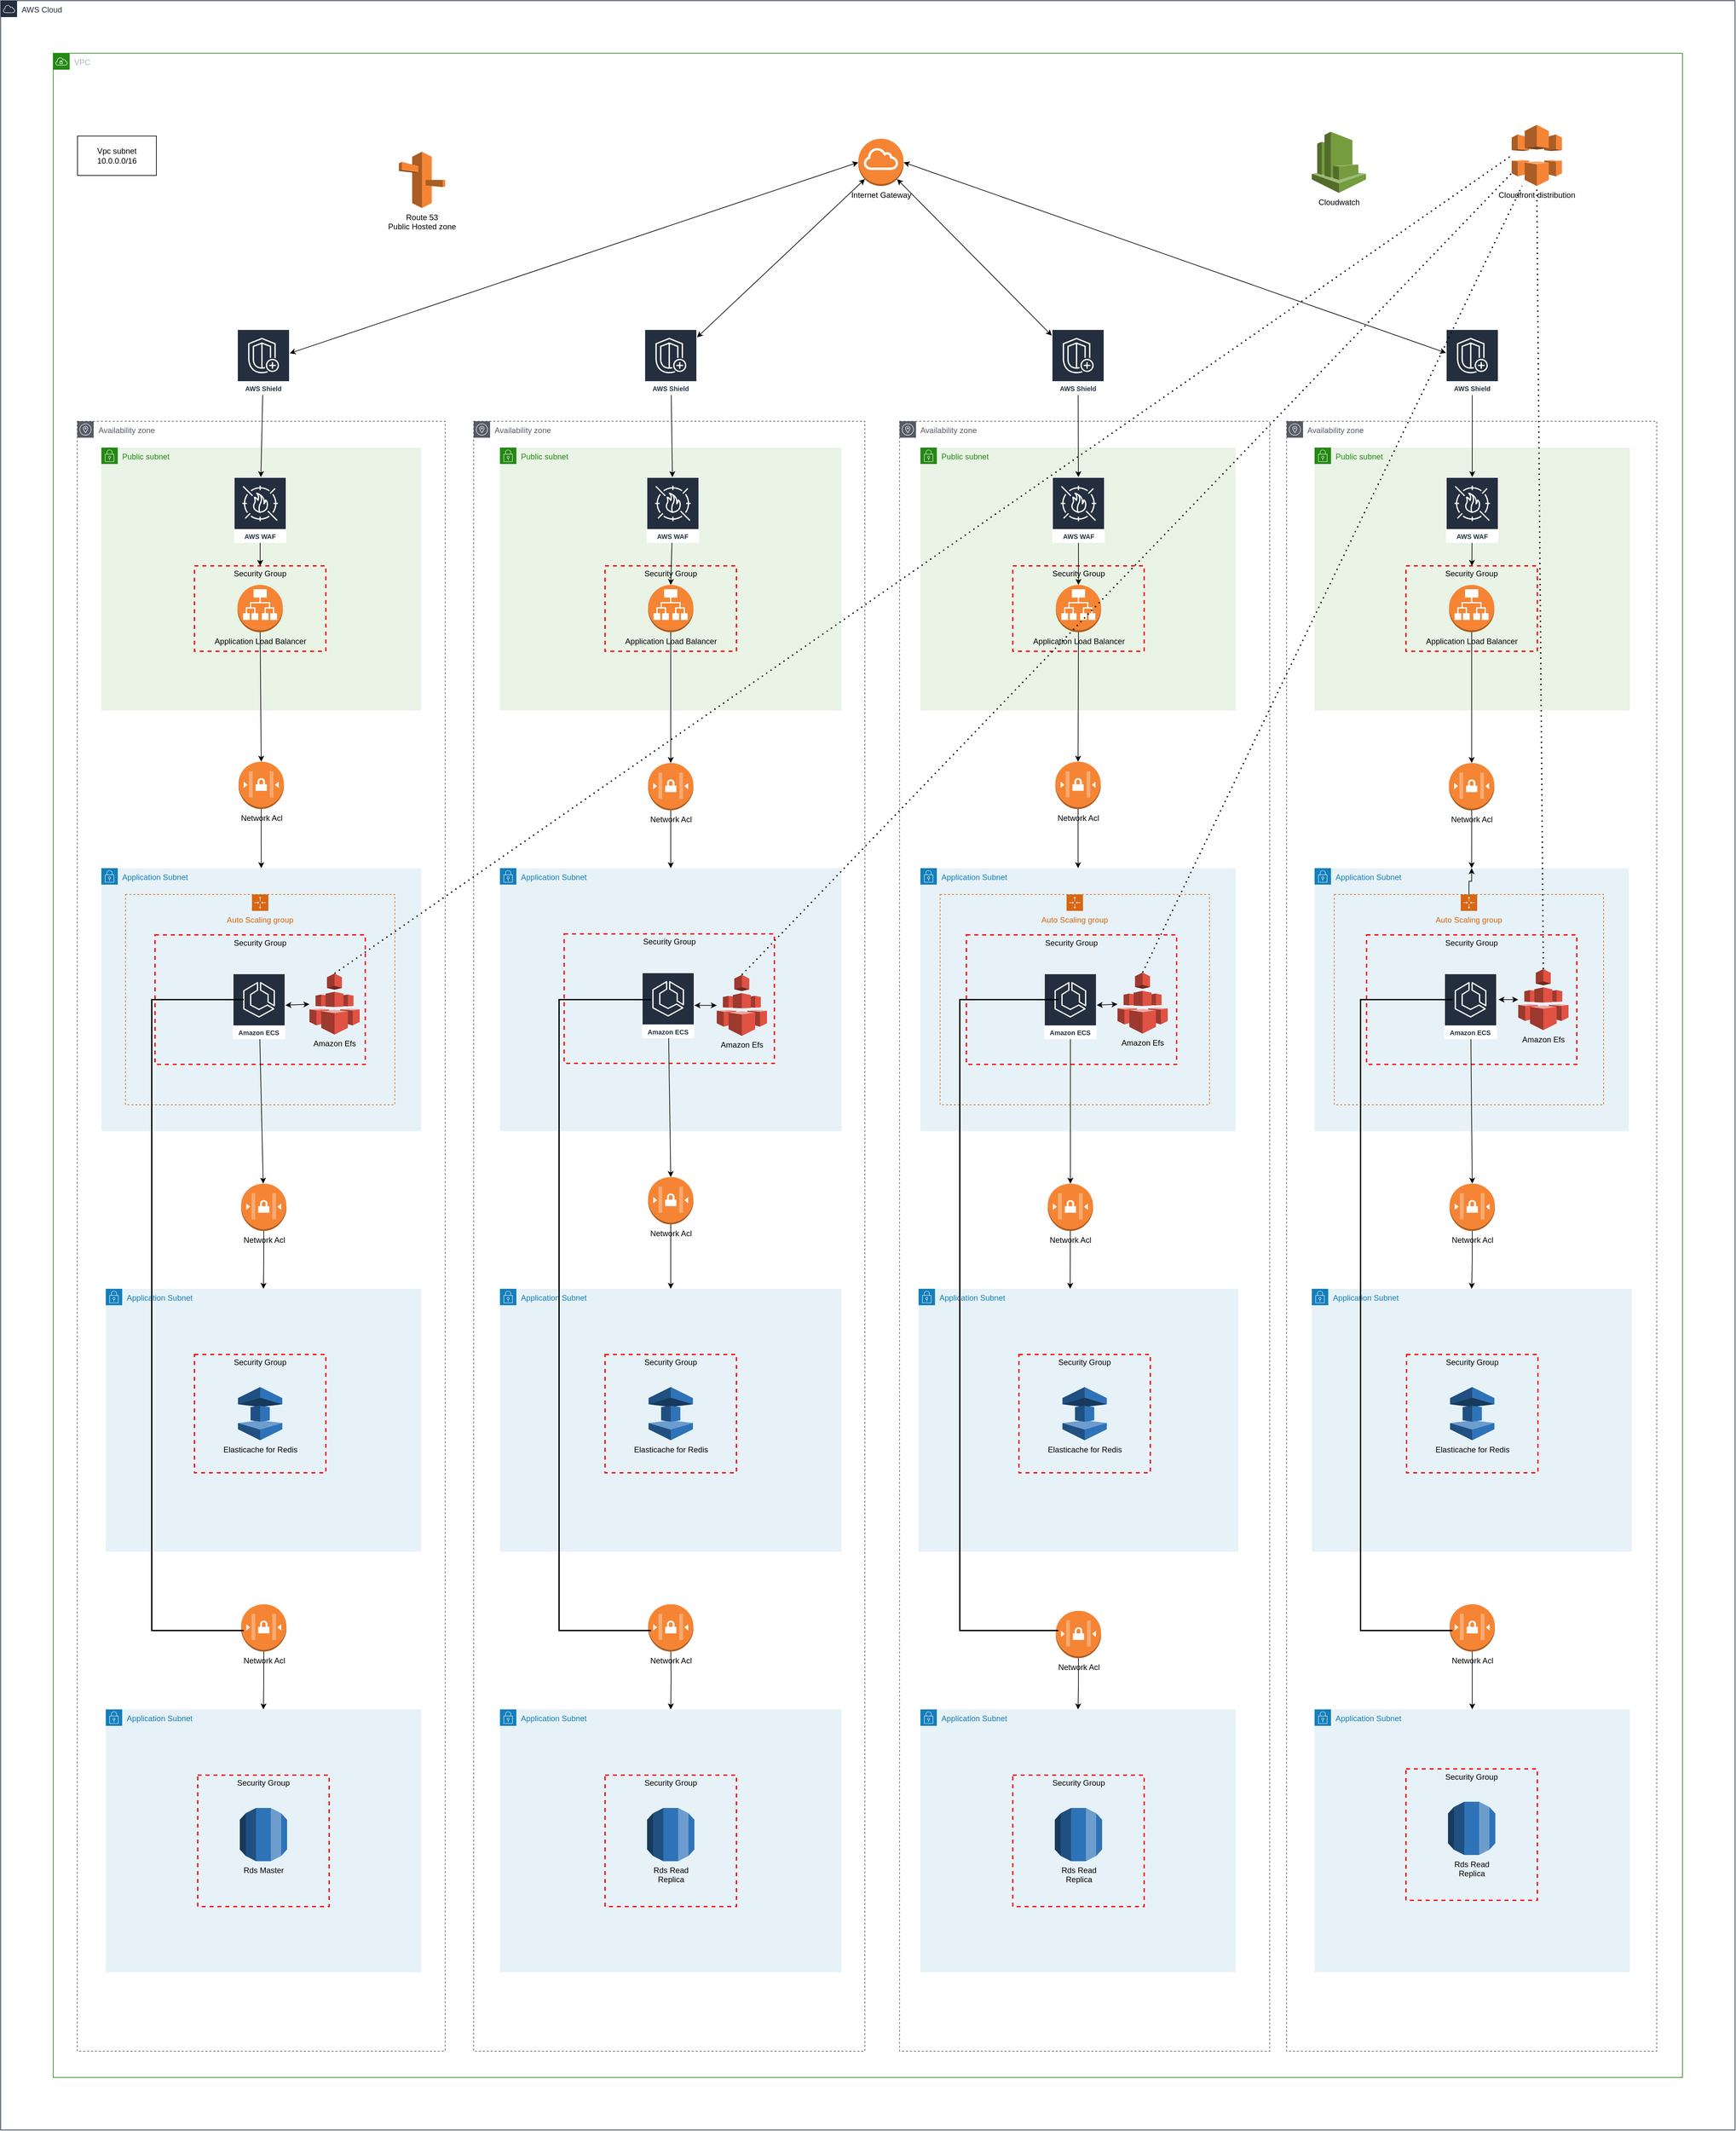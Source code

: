 <mxfile version="15.8.7" type="device"><diagram id="Xo9LN-4iOSDBVbElAzCq" name="Page-1"><mxGraphModel dx="3100" dy="1874" grid="1" gridSize="10" guides="1" tooltips="1" connect="1" arrows="1" fold="1" page="1" pageScale="1" pageWidth="850" pageHeight="1100" math="0" shadow="0"><root><mxCell id="0"/><mxCell id="1" parent="0"/><mxCell id="kpL0LpBQ19USk2UT3By7-2" value="AWS Cloud" style="points=[[0,0],[0.25,0],[0.5,0],[0.75,0],[1,0],[1,0.25],[1,0.5],[1,0.75],[1,1],[0.75,1],[0.5,1],[0.25,1],[0,1],[0,0.75],[0,0.5],[0,0.25]];outlineConnect=0;gradientColor=none;html=1;whiteSpace=wrap;fontSize=12;fontStyle=0;shape=mxgraph.aws4.group;grIcon=mxgraph.aws4.group_aws_cloud;strokeColor=#232F3E;fillColor=none;verticalAlign=top;align=left;spacingLeft=30;fontColor=#232F3E;dashed=0;" parent="1" vertex="1"><mxGeometry y="200" width="2640" height="3240" as="geometry"/></mxCell><mxCell id="kpL0LpBQ19USk2UT3By7-3" value="VPC" style="points=[[0,0],[0.25,0],[0.5,0],[0.75,0],[1,0],[1,0.25],[1,0.5],[1,0.75],[1,1],[0.75,1],[0.5,1],[0.25,1],[0,1],[0,0.75],[0,0.5],[0,0.25]];outlineConnect=0;gradientColor=none;html=1;whiteSpace=wrap;fontSize=12;fontStyle=0;shape=mxgraph.aws4.group;grIcon=mxgraph.aws4.group_vpc;strokeColor=#248814;fillColor=none;verticalAlign=top;align=left;spacingLeft=30;fontColor=#AAB7B8;dashed=0;" parent="1" vertex="1"><mxGeometry x="80" y="280" width="2480" height="3080" as="geometry"/></mxCell><mxCell id="kpL0LpBQ19USk2UT3By7-4" value="Route 53&lt;br&gt;Public Hosted zone" style="outlineConnect=0;dashed=0;verticalLabelPosition=bottom;verticalAlign=top;align=center;html=1;shape=mxgraph.aws3.route_53;fillColor=#F58536;gradientColor=none;" parent="1" vertex="1"><mxGeometry x="606.13" y="430" width="70.5" height="85.5" as="geometry"/></mxCell><mxCell id="kpL0LpBQ19USk2UT3By7-5" value="Availability zone" style="sketch=0;outlineConnect=0;gradientColor=none;html=1;whiteSpace=wrap;fontSize=12;fontStyle=0;shape=mxgraph.aws4.group;grIcon=mxgraph.aws4.group_availability_zone;strokeColor=#545B64;fillColor=none;verticalAlign=top;align=left;spacingLeft=30;fontColor=#545B64;dashed=1;" parent="1" vertex="1"><mxGeometry x="116.63" y="840" width="560" height="2480" as="geometry"/></mxCell><mxCell id="kpL0LpBQ19USk2UT3By7-10" value="AWS WAF" style="sketch=0;outlineConnect=0;fontColor=#232F3E;gradientColor=none;strokeColor=#ffffff;fillColor=#232F3E;dashed=0;verticalLabelPosition=middle;verticalAlign=bottom;align=center;html=1;whiteSpace=wrap;fontSize=10;fontStyle=1;spacing=3;shape=mxgraph.aws4.productIcon;prIcon=mxgraph.aws4.waf;" parent="1" vertex="1"><mxGeometry x="2210" y="940" width="80" height="100" as="geometry"/></mxCell><mxCell id="kpL0LpBQ19USk2UT3By7-16" value="Application Subnet" style="points=[[0,0],[0.25,0],[0.5,0],[0.75,0],[1,0],[1,0.25],[1,0.5],[1,0.75],[1,1],[0.75,1],[0.5,1],[0.25,1],[0,1],[0,0.75],[0,0.5],[0,0.25]];outlineConnect=0;gradientColor=none;html=1;whiteSpace=wrap;fontSize=12;fontStyle=0;shape=mxgraph.aws4.group;grIcon=mxgraph.aws4.group_security_group;grStroke=0;strokeColor=#147EBA;fillColor=#E6F2F8;verticalAlign=top;align=left;spacingLeft=30;fontColor=#147EBA;dashed=0;" parent="1" vertex="1"><mxGeometry x="153.26" y="1520" width="486.74" height="400" as="geometry"/></mxCell><mxCell id="kpL0LpBQ19USk2UT3By7-19" value="Internet Gateway" style="outlineConnect=0;dashed=0;verticalLabelPosition=bottom;verticalAlign=top;align=center;html=1;shape=mxgraph.aws3.internet_gateway;fillColor=#F58534;gradientColor=none;" parent="1" vertex="1"><mxGeometry x="1305.5" y="410" width="69" height="72" as="geometry"/></mxCell><mxCell id="kpL0LpBQ19USk2UT3By7-49" value="Cloudwatch" style="outlineConnect=0;dashed=0;verticalLabelPosition=bottom;verticalAlign=top;align=center;html=1;shape=mxgraph.aws3.cloudwatch;fillColor=#759C3E;gradientColor=none;" parent="1" vertex="1"><mxGeometry x="1995.79" y="399.5" width="82.5" height="93" as="geometry"/></mxCell><mxCell id="kpL0LpBQ19USk2UT3By7-104" value="Public subnet" style="points=[[0,0],[0.25,0],[0.5,0],[0.75,0],[1,0],[1,0.25],[1,0.5],[1,0.75],[1,1],[0.75,1],[0.5,1],[0.25,1],[0,1],[0,0.75],[0,0.5],[0,0.25]];outlineConnect=0;gradientColor=none;html=1;whiteSpace=wrap;fontSize=12;fontStyle=0;shape=mxgraph.aws4.group;grIcon=mxgraph.aws4.group_security_group;grStroke=0;strokeColor=#248814;fillColor=#E9F3E6;verticalAlign=top;align=left;spacingLeft=30;fontColor=#248814;dashed=0;" parent="1" vertex="1"><mxGeometry x="153.26" y="880" width="486.74" height="400" as="geometry"/></mxCell><mxCell id="kpL0LpBQ19USk2UT3By7-110" value="Security Group" style="fontStyle=0;verticalAlign=top;align=center;spacingTop=-2;fillColor=none;rounded=0;whiteSpace=wrap;html=1;strokeColor=#FF0000;strokeWidth=2;dashed=1;container=1;collapsible=0;expand=0;recursiveResize=0;" parent="1" vertex="1"><mxGeometry x="2130" y="1015" width="200" height="130" as="geometry"/></mxCell><mxCell id="kpL0LpBQ19USk2UT3By7-111" value="Application Load Balancer" style="outlineConnect=0;dashed=0;verticalLabelPosition=bottom;verticalAlign=top;align=center;html=1;shape=mxgraph.aws3.application_load_balancer;fillColor=#F58534;gradientColor=none;" parent="kpL0LpBQ19USk2UT3By7-110" vertex="1"><mxGeometry x="65.5" y="29" width="69" height="72" as="geometry"/></mxCell><mxCell id="kpL0LpBQ19USk2UT3By7-113" value="Availability zone" style="sketch=0;outlineConnect=0;gradientColor=none;html=1;whiteSpace=wrap;fontSize=12;fontStyle=0;shape=mxgraph.aws4.group;grIcon=mxgraph.aws4.group_availability_zone;strokeColor=#545B64;fillColor=none;verticalAlign=top;align=left;spacingLeft=30;fontColor=#545B64;dashed=1;" parent="1" vertex="1"><mxGeometry x="1368.32" y="840" width="563.37" height="2480" as="geometry"/></mxCell><mxCell id="kpL0LpBQ19USk2UT3By7-114" value="Public subnet" style="points=[[0,0],[0.25,0],[0.5,0],[0.75,0],[1,0],[1,0.25],[1,0.5],[1,0.75],[1,1],[0.75,1],[0.5,1],[0.25,1],[0,1],[0,0.75],[0,0.5],[0,0.25]];outlineConnect=0;gradientColor=none;html=1;whiteSpace=wrap;fontSize=12;fontStyle=0;shape=mxgraph.aws4.group;grIcon=mxgraph.aws4.group_security_group;grStroke=0;strokeColor=#248814;fillColor=#E9F3E6;verticalAlign=top;align=left;spacingLeft=30;fontColor=#248814;dashed=0;" parent="1" vertex="1"><mxGeometry x="1400" y="880" width="480" height="400" as="geometry"/></mxCell><mxCell id="kpL0LpBQ19USk2UT3By7-189" value="" style="edgeStyle=orthogonalEdgeStyle;rounded=0;orthogonalLoop=1;jettySize=auto;html=1;" parent="1" source="kpL0LpBQ19USk2UT3By7-146" target="kpL0LpBQ19USk2UT3By7-187" edge="1"><mxGeometry relative="1" as="geometry"/></mxCell><mxCell id="kpL0LpBQ19USk2UT3By7-146" value="Network Acl" style="outlineConnect=0;dashed=0;verticalLabelPosition=bottom;verticalAlign=top;align=center;html=1;shape=mxgraph.aws3.network_access_controllist;fillColor=#F58534;gradientColor=none;" parent="1" vertex="1"><mxGeometry x="1605.5" y="1358" width="69" height="72" as="geometry"/></mxCell><mxCell id="kpL0LpBQ19USk2UT3By7-181" value="Public subnet" style="points=[[0,0],[0.25,0],[0.5,0],[0.75,0],[1,0],[1,0.25],[1,0.5],[1,0.75],[1,1],[0.75,1],[0.5,1],[0.25,1],[0,1],[0,0.75],[0,0.5],[0,0.25]];outlineConnect=0;gradientColor=none;html=1;whiteSpace=wrap;fontSize=12;fontStyle=0;shape=mxgraph.aws4.group;grIcon=mxgraph.aws4.group_security_group;grStroke=0;strokeColor=#248814;fillColor=#E9F3E6;verticalAlign=top;align=left;spacingLeft=30;fontColor=#248814;dashed=0;" parent="1" vertex="1"><mxGeometry x="2000" y="880" width="480" height="400" as="geometry"/></mxCell><mxCell id="kpL0LpBQ19USk2UT3By7-185" value="" style="edgeStyle=orthogonalEdgeStyle;rounded=0;orthogonalLoop=1;jettySize=auto;html=1;" parent="1" source="kpL0LpBQ19USk2UT3By7-182" target="kpL0LpBQ19USk2UT3By7-16" edge="1"><mxGeometry relative="1" as="geometry"/></mxCell><mxCell id="kpL0LpBQ19USk2UT3By7-182" value="Network Acl" style="outlineConnect=0;dashed=0;verticalLabelPosition=bottom;verticalAlign=top;align=center;html=1;shape=mxgraph.aws3.network_access_controllist;fillColor=#F58534;gradientColor=none;" parent="1" vertex="1"><mxGeometry x="362.13" y="1358" width="69" height="72" as="geometry"/></mxCell><mxCell id="kpL0LpBQ19USk2UT3By7-186" value="" style="edgeStyle=orthogonalEdgeStyle;rounded=0;orthogonalLoop=1;jettySize=auto;html=1;entryX=0.5;entryY=0;entryDx=0;entryDy=0;" parent="1" source="kpL0LpBQ19USk2UT3By7-175" edge="1" target="kpL0LpBQ19USk2UT3By7-271"><mxGeometry relative="1" as="geometry"><mxPoint x="1020" y="1510" as="targetPoint"/></mxGeometry></mxCell><mxCell id="kpL0LpBQ19USk2UT3By7-187" value="Application Subnet" style="points=[[0,0],[0.25,0],[0.5,0],[0.75,0],[1,0],[1,0.25],[1,0.5],[1,0.75],[1,1],[0.75,1],[0.5,1],[0.25,1],[0,1],[0,0.75],[0,0.5],[0,0.25]];outlineConnect=0;gradientColor=none;html=1;whiteSpace=wrap;fontSize=12;fontStyle=0;shape=mxgraph.aws4.group;grIcon=mxgraph.aws4.group_security_group;grStroke=0;strokeColor=#147EBA;fillColor=#E6F2F8;verticalAlign=top;align=left;spacingLeft=30;fontColor=#147EBA;dashed=0;" parent="1" vertex="1"><mxGeometry x="1400" y="1520" width="480" height="400" as="geometry"/></mxCell><mxCell id="kpL0LpBQ19USk2UT3By7-180" value="Availability zone" style="sketch=0;outlineConnect=0;gradientColor=none;html=1;whiteSpace=wrap;fontSize=12;fontStyle=0;shape=mxgraph.aws4.group;grIcon=mxgraph.aws4.group_availability_zone;strokeColor=#545B64;fillColor=none;verticalAlign=top;align=left;spacingLeft=30;fontColor=#545B64;dashed=1;" parent="1" vertex="1"><mxGeometry x="1957.48" y="840" width="563.37" height="2480" as="geometry"/></mxCell><mxCell id="kpL0LpBQ19USk2UT3By7-175" value="Network Acl" style="outlineConnect=0;dashed=0;verticalLabelPosition=bottom;verticalAlign=top;align=center;html=1;shape=mxgraph.aws3.network_access_controllist;fillColor=#F58534;gradientColor=none;" parent="1" vertex="1"><mxGeometry x="985.5" y="1360" width="69" height="72" as="geometry"/></mxCell><mxCell id="kpL0LpBQ19USk2UT3By7-190" value="Application Subnet" style="points=[[0,0],[0.25,0],[0.5,0],[0.75,0],[1,0],[1,0.25],[1,0.5],[1,0.75],[1,1],[0.75,1],[0.5,1],[0.25,1],[0,1],[0,0.75],[0,0.5],[0,0.25]];outlineConnect=0;gradientColor=none;html=1;whiteSpace=wrap;fontSize=12;fontStyle=0;shape=mxgraph.aws4.group;grIcon=mxgraph.aws4.group_security_group;grStroke=0;strokeColor=#147EBA;fillColor=#E6F2F8;verticalAlign=top;align=left;spacingLeft=30;fontColor=#147EBA;dashed=0;" parent="1" vertex="1"><mxGeometry x="2000" y="1520" width="478.32" height="400" as="geometry"/></mxCell><mxCell id="kpL0LpBQ19USk2UT3By7-193" value="" style="edgeStyle=orthogonalEdgeStyle;rounded=0;orthogonalLoop=1;jettySize=auto;html=1;" parent="1" source="kpL0LpBQ19USk2UT3By7-191" target="kpL0LpBQ19USk2UT3By7-190" edge="1"><mxGeometry relative="1" as="geometry"/></mxCell><mxCell id="kpL0LpBQ19USk2UT3By7-191" value="Network Acl" style="outlineConnect=0;dashed=0;verticalLabelPosition=bottom;verticalAlign=top;align=center;html=1;shape=mxgraph.aws3.network_access_controllist;fillColor=#F58534;gradientColor=none;" parent="1" vertex="1"><mxGeometry x="2204.66" y="1360" width="69" height="72" as="geometry"/></mxCell><mxCell id="kpL0LpBQ19USk2UT3By7-195" value="Application Subnet" style="points=[[0,0],[0.25,0],[0.5,0],[0.75,0],[1,0],[1,0.25],[1,0.5],[1,0.75],[1,1],[0.75,1],[0.5,1],[0.25,1],[0,1],[0,0.75],[0,0.5],[0,0.25]];outlineConnect=0;gradientColor=none;html=1;whiteSpace=wrap;fontSize=12;fontStyle=0;shape=mxgraph.aws4.group;grIcon=mxgraph.aws4.group_security_group;grStroke=0;strokeColor=#147EBA;fillColor=#E6F2F8;verticalAlign=top;align=left;spacingLeft=30;fontColor=#147EBA;dashed=0;" parent="1" vertex="1"><mxGeometry x="160" y="2160" width="480" height="400" as="geometry"/></mxCell><mxCell id="kpL0LpBQ19USk2UT3By7-196" value="Application Subnet" style="points=[[0,0],[0.25,0],[0.5,0],[0.75,0],[1,0],[1,0.25],[1,0.5],[1,0.75],[1,1],[0.75,1],[0.5,1],[0.25,1],[0,1],[0,0.75],[0,0.5],[0,0.25]];outlineConnect=0;gradientColor=none;html=1;whiteSpace=wrap;fontSize=12;fontStyle=0;shape=mxgraph.aws4.group;grIcon=mxgraph.aws4.group_security_group;grStroke=0;strokeColor=#147EBA;fillColor=#E6F2F8;verticalAlign=top;align=left;spacingLeft=30;fontColor=#147EBA;dashed=0;" parent="1" vertex="1"><mxGeometry x="160" y="2800" width="480" height="400" as="geometry"/></mxCell><mxCell id="kpL0LpBQ19USk2UT3By7-197" value="Application Subnet" style="points=[[0,0],[0.25,0],[0.5,0],[0.75,0],[1,0],[1,0.25],[1,0.5],[1,0.75],[1,1],[0.75,1],[0.5,1],[0.25,1],[0,1],[0,0.75],[0,0.5],[0,0.25]];outlineConnect=0;gradientColor=none;html=1;whiteSpace=wrap;fontSize=12;fontStyle=0;shape=mxgraph.aws4.group;grIcon=mxgraph.aws4.group_security_group;grStroke=0;strokeColor=#147EBA;fillColor=#E6F2F8;verticalAlign=top;align=left;spacingLeft=30;fontColor=#147EBA;dashed=0;" parent="1" vertex="1"><mxGeometry x="760" y="2160" width="520" height="400" as="geometry"/></mxCell><mxCell id="kpL0LpBQ19USk2UT3By7-202" value="" style="edgeStyle=orthogonalEdgeStyle;rounded=0;orthogonalLoop=1;jettySize=auto;html=1;" parent="1" source="kpL0LpBQ19USk2UT3By7-199" target="kpL0LpBQ19USk2UT3By7-195" edge="1"><mxGeometry relative="1" as="geometry"/></mxCell><mxCell id="kpL0LpBQ19USk2UT3By7-199" value="Network Acl" style="outlineConnect=0;dashed=0;verticalLabelPosition=bottom;verticalAlign=top;align=center;html=1;shape=mxgraph.aws3.network_access_controllist;fillColor=#F58534;gradientColor=none;" parent="1" vertex="1"><mxGeometry x="366" y="2000" width="69" height="72" as="geometry"/></mxCell><mxCell id="kpL0LpBQ19USk2UT3By7-206" value="" style="edgeStyle=orthogonalEdgeStyle;rounded=0;orthogonalLoop=1;jettySize=auto;html=1;" parent="1" source="kpL0LpBQ19USk2UT3By7-200" target="kpL0LpBQ19USk2UT3By7-196" edge="1"><mxGeometry relative="1" as="geometry"/></mxCell><mxCell id="kpL0LpBQ19USk2UT3By7-200" value="Network Acl" style="outlineConnect=0;dashed=0;verticalLabelPosition=bottom;verticalAlign=top;align=center;html=1;shape=mxgraph.aws3.network_access_controllist;fillColor=#F58534;gradientColor=none;" parent="1" vertex="1"><mxGeometry x="366" y="2640" width="69" height="72" as="geometry"/></mxCell><mxCell id="kpL0LpBQ19USk2UT3By7-207" value="Application Subnet" style="points=[[0,0],[0.25,0],[0.5,0],[0.75,0],[1,0],[1,0.25],[1,0.5],[1,0.75],[1,1],[0.75,1],[0.5,1],[0.25,1],[0,1],[0,0.75],[0,0.5],[0,0.25]];outlineConnect=0;gradientColor=none;html=1;whiteSpace=wrap;fontSize=12;fontStyle=0;shape=mxgraph.aws4.group;grIcon=mxgraph.aws4.group_security_group;grStroke=0;strokeColor=#147EBA;fillColor=#E6F2F8;verticalAlign=top;align=left;spacingLeft=30;fontColor=#147EBA;dashed=0;" parent="1" vertex="1"><mxGeometry x="1397.25" y="2160" width="486.74" height="400" as="geometry"/></mxCell><mxCell id="kpL0LpBQ19USk2UT3By7-208" value="Application Subnet" style="points=[[0,0],[0.25,0],[0.5,0],[0.75,0],[1,0],[1,0.25],[1,0.5],[1,0.75],[1,1],[0.75,1],[0.5,1],[0.25,1],[0,1],[0,0.75],[0,0.5],[0,0.25]];outlineConnect=0;gradientColor=none;html=1;whiteSpace=wrap;fontSize=12;fontStyle=0;shape=mxgraph.aws4.group;grIcon=mxgraph.aws4.group_security_group;grStroke=0;strokeColor=#147EBA;fillColor=#E6F2F8;verticalAlign=top;align=left;spacingLeft=30;fontColor=#147EBA;dashed=0;" parent="1" vertex="1"><mxGeometry x="1995.79" y="2160" width="486.74" height="400" as="geometry"/></mxCell><mxCell id="kpL0LpBQ19USk2UT3By7-209" value="Network Acl" style="outlineConnect=0;dashed=0;verticalLabelPosition=bottom;verticalAlign=top;align=center;html=1;shape=mxgraph.aws3.network_access_controllist;fillColor=#F58534;gradientColor=none;" parent="1" vertex="1"><mxGeometry x="1593.82" y="2000" width="69" height="72" as="geometry"/></mxCell><mxCell id="kpL0LpBQ19USk2UT3By7-225" value="" style="edgeStyle=orthogonalEdgeStyle;rounded=0;orthogonalLoop=1;jettySize=auto;html=1;" parent="1" source="kpL0LpBQ19USk2UT3By7-210" target="kpL0LpBQ19USk2UT3By7-208" edge="1"><mxGeometry relative="1" as="geometry"/></mxCell><mxCell id="kpL0LpBQ19USk2UT3By7-210" value="Network Acl" style="outlineConnect=0;dashed=0;verticalLabelPosition=bottom;verticalAlign=top;align=center;html=1;shape=mxgraph.aws3.network_access_controllist;fillColor=#F58534;gradientColor=none;" parent="1" vertex="1"><mxGeometry x="2205.51" y="2000" width="69" height="72" as="geometry"/></mxCell><mxCell id="kpL0LpBQ19USk2UT3By7-211" value="Application Subnet" style="points=[[0,0],[0.25,0],[0.5,0],[0.75,0],[1,0],[1,0.25],[1,0.5],[1,0.75],[1,1],[0.75,1],[0.5,1],[0.25,1],[0,1],[0,0.75],[0,0.5],[0,0.25]];outlineConnect=0;gradientColor=none;html=1;whiteSpace=wrap;fontSize=12;fontStyle=0;shape=mxgraph.aws4.group;grIcon=mxgraph.aws4.group_security_group;grStroke=0;strokeColor=#147EBA;fillColor=#E6F2F8;verticalAlign=top;align=left;spacingLeft=30;fontColor=#147EBA;dashed=0;" parent="1" vertex="1"><mxGeometry x="760" y="2800" width="520" height="400" as="geometry"/></mxCell><mxCell id="kpL0LpBQ19USk2UT3By7-212" value="Application Subnet" style="points=[[0,0],[0.25,0],[0.5,0],[0.75,0],[1,0],[1,0.25],[1,0.5],[1,0.75],[1,1],[0.75,1],[0.5,1],[0.25,1],[0,1],[0,0.75],[0,0.5],[0,0.25]];outlineConnect=0;gradientColor=none;html=1;whiteSpace=wrap;fontSize=12;fontStyle=0;shape=mxgraph.aws4.group;grIcon=mxgraph.aws4.group_security_group;grStroke=0;strokeColor=#147EBA;fillColor=#E6F2F8;verticalAlign=top;align=left;spacingLeft=30;fontColor=#147EBA;dashed=0;" parent="1" vertex="1"><mxGeometry x="1400" y="2800" width="480" height="400" as="geometry"/></mxCell><mxCell id="kpL0LpBQ19USk2UT3By7-213" value="Application Subnet" style="points=[[0,0],[0.25,0],[0.5,0],[0.75,0],[1,0],[1,0.25],[1,0.5],[1,0.75],[1,1],[0.75,1],[0.5,1],[0.25,1],[0,1],[0,0.75],[0,0.5],[0,0.25]];outlineConnect=0;gradientColor=none;html=1;whiteSpace=wrap;fontSize=12;fontStyle=0;shape=mxgraph.aws4.group;grIcon=mxgraph.aws4.group_security_group;grStroke=0;strokeColor=#147EBA;fillColor=#E6F2F8;verticalAlign=top;align=left;spacingLeft=30;fontColor=#147EBA;dashed=0;" parent="1" vertex="1"><mxGeometry x="2000" y="2800" width="480" height="400" as="geometry"/></mxCell><mxCell id="kpL0LpBQ19USk2UT3By7-218" value="" style="edgeStyle=orthogonalEdgeStyle;rounded=0;orthogonalLoop=1;jettySize=auto;html=1;" parent="1" target="kpL0LpBQ19USk2UT3By7-211" edge="1"><mxGeometry relative="1" as="geometry"><mxPoint x="1020" y="2702" as="sourcePoint"/></mxGeometry></mxCell><mxCell id="kpL0LpBQ19USk2UT3By7-221" value="" style="edgeStyle=orthogonalEdgeStyle;rounded=0;orthogonalLoop=1;jettySize=auto;html=1;" parent="1" source="kpL0LpBQ19USk2UT3By7-215" target="kpL0LpBQ19USk2UT3By7-212" edge="1"><mxGeometry relative="1" as="geometry"/></mxCell><mxCell id="kpL0LpBQ19USk2UT3By7-215" value="Network Acl" style="outlineConnect=0;dashed=0;verticalLabelPosition=bottom;verticalAlign=top;align=center;html=1;shape=mxgraph.aws3.network_access_controllist;fillColor=#F58534;gradientColor=none;" parent="1" vertex="1"><mxGeometry x="1606.12" y="2650" width="69" height="72" as="geometry"/></mxCell><mxCell id="kpL0LpBQ19USk2UT3By7-227" value="" style="edgeStyle=orthogonalEdgeStyle;rounded=0;orthogonalLoop=1;jettySize=auto;html=1;" parent="1" source="kpL0LpBQ19USk2UT3By7-216" target="kpL0LpBQ19USk2UT3By7-213" edge="1"><mxGeometry relative="1" as="geometry"/></mxCell><mxCell id="kpL0LpBQ19USk2UT3By7-216" value="Network Acl" style="outlineConnect=0;dashed=0;verticalLabelPosition=bottom;verticalAlign=top;align=center;html=1;shape=mxgraph.aws3.network_access_controllist;fillColor=#F58534;gradientColor=none;" parent="1" vertex="1"><mxGeometry x="2205.51" y="2640" width="69" height="72" as="geometry"/></mxCell><mxCell id="kpL0LpBQ19USk2UT3By7-231" value="Security Group" style="fontStyle=0;verticalAlign=top;align=center;spacingTop=-2;fillColor=none;rounded=0;whiteSpace=wrap;html=1;strokeColor=#FF0000;strokeWidth=2;dashed=1;container=1;collapsible=0;expand=0;recursiveResize=0;" parent="1" vertex="1"><mxGeometry x="1540.62" y="1060" width="200" height="130" as="geometry"/></mxCell><mxCell id="kpL0LpBQ19USk2UT3By7-232" value="Application Load Balancer" style="outlineConnect=0;dashed=0;verticalLabelPosition=bottom;verticalAlign=top;align=center;html=1;shape=mxgraph.aws3.application_load_balancer;fillColor=#F58534;gradientColor=none;" parent="kpL0LpBQ19USk2UT3By7-231" vertex="1"><mxGeometry x="65.5" y="29" width="69" height="72" as="geometry"/></mxCell><mxCell id="kpL0LpBQ19USk2UT3By7-236" value="Security Group" style="fontStyle=0;verticalAlign=top;align=center;spacingTop=-2;fillColor=none;rounded=0;whiteSpace=wrap;html=1;strokeColor=#FF0000;strokeWidth=2;dashed=1;container=1;collapsible=0;expand=0;recursiveResize=0;" parent="1" vertex="1"><mxGeometry x="295" y="1060" width="200" height="130" as="geometry"/></mxCell><mxCell id="kpL0LpBQ19USk2UT3By7-237" value="Application Load Balancer" style="outlineConnect=0;dashed=0;verticalLabelPosition=bottom;verticalAlign=top;align=center;html=1;shape=mxgraph.aws3.application_load_balancer;fillColor=#F58534;gradientColor=none;" parent="kpL0LpBQ19USk2UT3By7-236" vertex="1"><mxGeometry x="65.5" y="29" width="69" height="72" as="geometry"/></mxCell><mxCell id="kpL0LpBQ19USk2UT3By7-238" value="Auto Scaling group&lt;br&gt;" style="points=[[0,0],[0.25,0],[0.5,0],[0.75,0],[1,0],[1,0.25],[1,0.5],[1,0.75],[1,1],[0.75,1],[0.5,1],[0.25,1],[0,1],[0,0.75],[0,0.5],[0,0.25]];outlineConnect=0;gradientColor=none;html=1;whiteSpace=wrap;fontSize=12;fontStyle=0;shape=mxgraph.aws4.groupCenter;grIcon=mxgraph.aws4.group_auto_scaling_group;grStroke=1;strokeColor=#D86613;fillColor=none;verticalAlign=top;align=center;fontColor=#D86613;dashed=1;spacingTop=25;" parent="1" vertex="1"><mxGeometry x="190" y="1560" width="410" height="320" as="geometry"/></mxCell><mxCell id="kpL0LpBQ19USk2UT3By7-240" value="Auto Scaling group&lt;br&gt;" style="points=[[0,0],[0.25,0],[0.5,0],[0.75,0],[1,0],[1,0.25],[1,0.5],[1,0.75],[1,1],[0.75,1],[0.5,1],[0.25,1],[0,1],[0,0.75],[0,0.5],[0,0.25]];outlineConnect=0;gradientColor=none;html=1;whiteSpace=wrap;fontSize=12;fontStyle=0;shape=mxgraph.aws4.groupCenter;grIcon=mxgraph.aws4.group_auto_scaling_group;grStroke=1;strokeColor=#D86613;fillColor=none;verticalAlign=top;align=center;fontColor=#D86613;dashed=1;spacingTop=25;" parent="1" vertex="1"><mxGeometry x="1430" y="1560" width="410" height="320" as="geometry"/></mxCell><mxCell id="PzLmMTuWxKhYNr5cgzad-41" style="edgeStyle=orthogonalEdgeStyle;rounded=0;orthogonalLoop=1;jettySize=auto;html=1;" edge="1" parent="1" source="kpL0LpBQ19USk2UT3By7-241" target="kpL0LpBQ19USk2UT3By7-190"><mxGeometry relative="1" as="geometry"/></mxCell><mxCell id="kpL0LpBQ19USk2UT3By7-241" value="Auto Scaling group&lt;br&gt;" style="points=[[0,0],[0.25,0],[0.5,0],[0.75,0],[1,0],[1,0.25],[1,0.5],[1,0.75],[1,1],[0.75,1],[0.5,1],[0.25,1],[0,1],[0,0.75],[0,0.5],[0,0.25]];outlineConnect=0;gradientColor=none;html=1;whiteSpace=wrap;fontSize=12;fontStyle=0;shape=mxgraph.aws4.groupCenter;grIcon=mxgraph.aws4.group_auto_scaling_group;grStroke=1;strokeColor=#D86613;fillColor=none;verticalAlign=top;align=center;fontColor=#D86613;dashed=1;spacingTop=25;" parent="1" vertex="1"><mxGeometry x="2030" y="1560" width="410" height="320" as="geometry"/></mxCell><mxCell id="kpL0LpBQ19USk2UT3By7-242" value="Security Group" style="fontStyle=0;verticalAlign=top;align=center;spacingTop=-2;fillColor=none;rounded=0;whiteSpace=wrap;html=1;strokeColor=#FF0000;strokeWidth=2;dashed=1;container=1;collapsible=0;expand=0;recursiveResize=0;" parent="1" vertex="1"><mxGeometry x="2139.16" y="1060" width="200" height="130" as="geometry"/></mxCell><mxCell id="kpL0LpBQ19USk2UT3By7-243" value="Application Load Balancer" style="outlineConnect=0;dashed=0;verticalLabelPosition=bottom;verticalAlign=top;align=center;html=1;shape=mxgraph.aws3.application_load_balancer;fillColor=#F58534;gradientColor=none;" parent="kpL0LpBQ19USk2UT3By7-242" vertex="1"><mxGeometry x="65.5" y="29" width="69" height="72" as="geometry"/></mxCell><mxCell id="kpL0LpBQ19USk2UT3By7-246" value="Security Group" style="fontStyle=0;verticalAlign=top;align=center;spacingTop=-2;fillColor=none;rounded=0;whiteSpace=wrap;html=1;strokeColor=#FF0000;strokeWidth=2;dashed=1;container=1;collapsible=0;expand=0;recursiveResize=0;" parent="1" vertex="1"><mxGeometry x="235" y="1621.5" width="320" height="197" as="geometry"/></mxCell><mxCell id="kpL0LpBQ19USk2UT3By7-247" value="Amazon ECS" style="sketch=0;outlineConnect=0;fontColor=#232F3E;gradientColor=none;strokeColor=#ffffff;fillColor=#232F3E;dashed=0;verticalLabelPosition=middle;verticalAlign=bottom;align=center;html=1;whiteSpace=wrap;fontSize=10;fontStyle=1;spacing=3;shape=mxgraph.aws4.productIcon;prIcon=mxgraph.aws4.ecs;" parent="kpL0LpBQ19USk2UT3By7-246" vertex="1"><mxGeometry x="118.32" y="58.75" width="80" height="100" as="geometry"/></mxCell><mxCell id="fLIhtBFVqSL9-usQQqVf-5" value="Amazon Efs" style="outlineConnect=0;dashed=0;verticalLabelPosition=bottom;verticalAlign=top;align=center;html=1;shape=mxgraph.aws3.efs;fillColor=#E05243;gradientColor=none;" parent="kpL0LpBQ19USk2UT3By7-246" vertex="1"><mxGeometry x="235" y="58.75" width="76.5" height="93" as="geometry"/></mxCell><mxCell id="fLIhtBFVqSL9-usQQqVf-30" value="" style="endArrow=classic;startArrow=classic;html=1;rounded=0;" parent="kpL0LpBQ19USk2UT3By7-246" source="kpL0LpBQ19USk2UT3By7-247" edge="1"><mxGeometry width="50" height="50" relative="1" as="geometry"><mxPoint x="215" y="58.5" as="sourcePoint"/><mxPoint x="235" y="105.5" as="targetPoint"/></mxGeometry></mxCell><mxCell id="kpL0LpBQ19USk2UT3By7-250" value="Security Group" style="fontStyle=0;verticalAlign=top;align=center;spacingTop=-2;fillColor=none;rounded=0;whiteSpace=wrap;html=1;strokeColor=#FF0000;strokeWidth=2;dashed=1;container=1;collapsible=0;expand=0;recursiveResize=0;" parent="1" vertex="1"><mxGeometry x="1470" y="1621.5" width="320" height="197" as="geometry"/></mxCell><mxCell id="kpL0LpBQ19USk2UT3By7-251" value="Amazon ECS" style="sketch=0;outlineConnect=0;fontColor=#232F3E;gradientColor=none;strokeColor=#ffffff;fillColor=#232F3E;dashed=0;verticalLabelPosition=middle;verticalAlign=bottom;align=center;html=1;whiteSpace=wrap;fontSize=10;fontStyle=1;spacing=3;shape=mxgraph.aws4.productIcon;prIcon=mxgraph.aws4.ecs;" parent="kpL0LpBQ19USk2UT3By7-250" vertex="1"><mxGeometry x="118.32" y="58.75" width="80" height="100" as="geometry"/></mxCell><mxCell id="fLIhtBFVqSL9-usQQqVf-8" value="Amazon Efs" style="outlineConnect=0;dashed=0;verticalLabelPosition=bottom;verticalAlign=top;align=center;html=1;shape=mxgraph.aws3.efs;fillColor=#E05243;gradientColor=none;" parent="kpL0LpBQ19USk2UT3By7-250" vertex="1"><mxGeometry x="230" y="57.25" width="76.5" height="93" as="geometry"/></mxCell><mxCell id="fLIhtBFVqSL9-usQQqVf-29" value="" style="endArrow=classic;startArrow=classic;html=1;rounded=0;" parent="kpL0LpBQ19USk2UT3By7-250" source="kpL0LpBQ19USk2UT3By7-251" target="fLIhtBFVqSL9-usQQqVf-8" edge="1"><mxGeometry width="50" height="50" relative="1" as="geometry"><mxPoint x="330" y="-141.5" as="sourcePoint"/><mxPoint x="380" y="-191.5" as="targetPoint"/></mxGeometry></mxCell><mxCell id="kpL0LpBQ19USk2UT3By7-252" value="Security Group" style="fontStyle=0;verticalAlign=top;align=center;spacingTop=-2;fillColor=none;rounded=0;whiteSpace=wrap;html=1;strokeColor=#FF0000;strokeWidth=2;dashed=1;container=1;collapsible=0;expand=0;recursiveResize=0;" parent="1" vertex="1"><mxGeometry x="2079.16" y="1621.5" width="320" height="197" as="geometry"/></mxCell><mxCell id="kpL0LpBQ19USk2UT3By7-253" value="Amazon ECS" style="sketch=0;outlineConnect=0;fontColor=#232F3E;gradientColor=none;strokeColor=#ffffff;fillColor=#232F3E;dashed=0;verticalLabelPosition=middle;verticalAlign=bottom;align=center;html=1;whiteSpace=wrap;fontSize=10;fontStyle=1;spacing=3;shape=mxgraph.aws4.productIcon;prIcon=mxgraph.aws4.ecs;" parent="kpL0LpBQ19USk2UT3By7-252" vertex="1"><mxGeometry x="118.32" y="58.75" width="80" height="100" as="geometry"/></mxCell><mxCell id="fLIhtBFVqSL9-usQQqVf-9" value="Amazon Efs" style="outlineConnect=0;dashed=0;verticalLabelPosition=bottom;verticalAlign=top;align=center;html=1;shape=mxgraph.aws3.efs;fillColor=#E05243;gradientColor=none;" parent="kpL0LpBQ19USk2UT3By7-252" vertex="1"><mxGeometry x="230.84" y="52" width="76.5" height="93" as="geometry"/></mxCell><mxCell id="fLIhtBFVqSL9-usQQqVf-32" value="" style="endArrow=classic;startArrow=classic;html=1;rounded=0;" parent="kpL0LpBQ19USk2UT3By7-252" target="fLIhtBFVqSL9-usQQqVf-9" edge="1"><mxGeometry width="50" height="50" relative="1" as="geometry"><mxPoint x="200.84" y="98.5" as="sourcePoint"/><mxPoint x="320.84" y="-181.5" as="targetPoint"/></mxGeometry></mxCell><mxCell id="kpL0LpBQ19USk2UT3By7-256" value="Security Group" style="fontStyle=0;verticalAlign=top;align=center;spacingTop=-2;fillColor=none;rounded=0;whiteSpace=wrap;html=1;strokeColor=#FF0000;strokeWidth=2;dashed=1;container=1;collapsible=0;expand=0;recursiveResize=0;" parent="1" vertex="1"><mxGeometry x="295.0" y="2260" width="200" height="180" as="geometry"/></mxCell><mxCell id="kpL0LpBQ19USk2UT3By7-55" value="Elasticache for Redis" style="outlineConnect=0;dashed=0;verticalLabelPosition=bottom;verticalAlign=top;align=center;html=1;shape=mxgraph.aws3.elasticache;fillColor=#2E73B8;gradientColor=none;" parent="kpL0LpBQ19USk2UT3By7-256" vertex="1"><mxGeometry x="66.25" y="49.5" width="67.5" height="81" as="geometry"/></mxCell><mxCell id="kpL0LpBQ19USk2UT3By7-257" value="Security Group" style="fontStyle=0;verticalAlign=top;align=center;spacingTop=-2;fillColor=none;rounded=0;whiteSpace=wrap;html=1;strokeColor=#FF0000;strokeWidth=2;dashed=1;container=1;collapsible=0;expand=0;recursiveResize=0;" parent="1" vertex="1"><mxGeometry x="920" y="2260" width="200" height="180" as="geometry"/></mxCell><mxCell id="kpL0LpBQ19USk2UT3By7-258" value="Elasticache for Redis" style="outlineConnect=0;dashed=0;verticalLabelPosition=bottom;verticalAlign=top;align=center;html=1;shape=mxgraph.aws3.elasticache;fillColor=#2E73B8;gradientColor=none;" parent="kpL0LpBQ19USk2UT3By7-257" vertex="1"><mxGeometry x="66.25" y="49.5" width="67.5" height="81" as="geometry"/></mxCell><mxCell id="kpL0LpBQ19USk2UT3By7-259" value="Security Group" style="fontStyle=0;verticalAlign=top;align=center;spacingTop=-2;fillColor=none;rounded=0;whiteSpace=wrap;html=1;strokeColor=#FF0000;strokeWidth=2;dashed=1;container=1;collapsible=0;expand=0;recursiveResize=0;" parent="1" vertex="1"><mxGeometry x="1550" y="2260" width="200" height="180" as="geometry"/></mxCell><mxCell id="kpL0LpBQ19USk2UT3By7-260" value="Elasticache for Redis" style="outlineConnect=0;dashed=0;verticalLabelPosition=bottom;verticalAlign=top;align=center;html=1;shape=mxgraph.aws3.elasticache;fillColor=#2E73B8;gradientColor=none;" parent="kpL0LpBQ19USk2UT3By7-259" vertex="1"><mxGeometry x="66.25" y="49.5" width="67.5" height="81" as="geometry"/></mxCell><mxCell id="kpL0LpBQ19USk2UT3By7-261" value="Security Group" style="fontStyle=0;verticalAlign=top;align=center;spacingTop=-2;fillColor=none;rounded=0;whiteSpace=wrap;html=1;strokeColor=#FF0000;strokeWidth=2;dashed=1;container=1;collapsible=0;expand=0;recursiveResize=0;" parent="1" vertex="1"><mxGeometry x="2140" y="2260" width="200" height="180" as="geometry"/></mxCell><mxCell id="kpL0LpBQ19USk2UT3By7-262" value="Elasticache for Redis" style="outlineConnect=0;dashed=0;verticalLabelPosition=bottom;verticalAlign=top;align=center;html=1;shape=mxgraph.aws3.elasticache;fillColor=#2E73B8;gradientColor=none;" parent="kpL0LpBQ19USk2UT3By7-261" vertex="1"><mxGeometry x="66.25" y="49.5" width="67.5" height="81" as="geometry"/></mxCell><mxCell id="kpL0LpBQ19USk2UT3By7-263" value="Security Group" style="fontStyle=0;verticalAlign=top;align=center;spacingTop=-2;fillColor=none;rounded=0;whiteSpace=wrap;html=1;strokeColor=#FF0000;strokeWidth=2;dashed=1;container=1;collapsible=0;expand=0;recursiveResize=0;" parent="1" vertex="1"><mxGeometry x="300" y="2900" width="200" height="200" as="geometry"/></mxCell><mxCell id="kpL0LpBQ19USk2UT3By7-264" value="Rds Master" style="outlineConnect=0;dashed=0;verticalLabelPosition=bottom;verticalAlign=top;align=center;html=1;shape=mxgraph.aws3.rds;fillColor=#2E73B8;gradientColor=none;" parent="kpL0LpBQ19USk2UT3By7-263" vertex="1"><mxGeometry x="64" y="50" width="72" height="81" as="geometry"/></mxCell><mxCell id="kpL0LpBQ19USk2UT3By7-265" value="Security Group" style="fontStyle=0;verticalAlign=top;align=center;spacingTop=-2;fillColor=none;rounded=0;whiteSpace=wrap;html=1;strokeColor=#FF0000;strokeWidth=2;dashed=1;container=1;collapsible=0;expand=0;recursiveResize=0;" parent="1" vertex="1"><mxGeometry x="920" y="2900" width="200" height="200" as="geometry"/></mxCell><mxCell id="kpL0LpBQ19USk2UT3By7-266" value="Rds Read &lt;br&gt;Replica" style="outlineConnect=0;dashed=0;verticalLabelPosition=bottom;verticalAlign=top;align=center;html=1;shape=mxgraph.aws3.rds;fillColor=#2E73B8;gradientColor=none;" parent="kpL0LpBQ19USk2UT3By7-265" vertex="1"><mxGeometry x="64" y="50" width="72" height="81" as="geometry"/></mxCell><mxCell id="kpL0LpBQ19USk2UT3By7-267" value="Security Group" style="fontStyle=0;verticalAlign=top;align=center;spacingTop=-2;fillColor=none;rounded=0;whiteSpace=wrap;html=1;strokeColor=#FF0000;strokeWidth=2;dashed=1;container=1;collapsible=0;expand=0;recursiveResize=0;" parent="1" vertex="1"><mxGeometry x="1540.62" y="2900" width="200" height="200" as="geometry"/></mxCell><mxCell id="kpL0LpBQ19USk2UT3By7-268" value="Rds Read&lt;br&gt;Replica" style="outlineConnect=0;dashed=0;verticalLabelPosition=bottom;verticalAlign=top;align=center;html=1;shape=mxgraph.aws3.rds;fillColor=#2E73B8;gradientColor=none;" parent="kpL0LpBQ19USk2UT3By7-267" vertex="1"><mxGeometry x="64" y="50" width="72" height="81" as="geometry"/></mxCell><mxCell id="kpL0LpBQ19USk2UT3By7-269" value="Security Group" style="fontStyle=0;verticalAlign=top;align=center;spacingTop=-2;fillColor=none;rounded=0;whiteSpace=wrap;html=1;strokeColor=#FF0000;strokeWidth=2;dashed=1;container=1;collapsible=0;expand=0;recursiveResize=0;" parent="1" vertex="1"><mxGeometry x="2139.16" y="2890.5" width="200" height="200" as="geometry"/></mxCell><mxCell id="kpL0LpBQ19USk2UT3By7-270" value="Rds Read&lt;br&gt;Replica" style="outlineConnect=0;dashed=0;verticalLabelPosition=bottom;verticalAlign=top;align=center;html=1;shape=mxgraph.aws3.rds;fillColor=#2E73B8;gradientColor=none;" parent="kpL0LpBQ19USk2UT3By7-269" vertex="1"><mxGeometry x="64" y="50" width="72" height="81" as="geometry"/></mxCell><mxCell id="kpL0LpBQ19USk2UT3By7-271" value="Application Subnet" style="points=[[0,0],[0.25,0],[0.5,0],[0.75,0],[1,0],[1,0.25],[1,0.5],[1,0.75],[1,1],[0.75,1],[0.5,1],[0.25,1],[0,1],[0,0.75],[0,0.5],[0,0.25]];outlineConnect=0;gradientColor=none;html=1;whiteSpace=wrap;fontSize=12;fontStyle=0;shape=mxgraph.aws4.group;grIcon=mxgraph.aws4.group_security_group;grStroke=0;strokeColor=#147EBA;fillColor=#E6F2F8;verticalAlign=top;align=left;spacingLeft=30;fontColor=#147EBA;dashed=0;" parent="1" vertex="1"><mxGeometry x="760" y="1520" width="520" height="400" as="geometry"/></mxCell><mxCell id="kpL0LpBQ19USk2UT3By7-272" value="Public subnet" style="points=[[0,0],[0.25,0],[0.5,0],[0.75,0],[1,0],[1,0.25],[1,0.5],[1,0.75],[1,1],[0.75,1],[0.5,1],[0.25,1],[0,1],[0,0.75],[0,0.5],[0,0.25]];outlineConnect=0;gradientColor=none;html=1;whiteSpace=wrap;fontSize=12;fontStyle=0;shape=mxgraph.aws4.group;grIcon=mxgraph.aws4.group_security_group;grStroke=0;strokeColor=#248814;fillColor=#E9F3E6;verticalAlign=top;align=left;spacingLeft=30;fontColor=#248814;dashed=0;" parent="1" vertex="1"><mxGeometry x="760" y="880" width="520" height="400" as="geometry"/></mxCell><mxCell id="kpL0LpBQ19USk2UT3By7-274" value="Network Acl" style="outlineConnect=0;dashed=0;verticalLabelPosition=bottom;verticalAlign=top;align=center;html=1;shape=mxgraph.aws3.network_access_controllist;fillColor=#F58534;gradientColor=none;" parent="1" vertex="1"><mxGeometry x="985.5" y="2640" width="69" height="72" as="geometry"/></mxCell><mxCell id="kpL0LpBQ19USk2UT3By7-277" value="" style="edgeStyle=orthogonalEdgeStyle;rounded=0;orthogonalLoop=1;jettySize=auto;html=1;" parent="1" source="kpL0LpBQ19USk2UT3By7-275" target="kpL0LpBQ19USk2UT3By7-197" edge="1"><mxGeometry relative="1" as="geometry"/></mxCell><mxCell id="kpL0LpBQ19USk2UT3By7-275" value="Network Acl" style="outlineConnect=0;dashed=0;verticalLabelPosition=bottom;verticalAlign=top;align=center;html=1;shape=mxgraph.aws3.network_access_controllist;fillColor=#F58534;gradientColor=none;" parent="1" vertex="1"><mxGeometry x="985.5" y="1990" width="69" height="72" as="geometry"/></mxCell><mxCell id="kpL0LpBQ19USk2UT3By7-278" value="Security Group" style="fontStyle=0;verticalAlign=top;align=center;spacingTop=-2;fillColor=none;rounded=0;whiteSpace=wrap;html=1;strokeColor=#FF0000;strokeWidth=2;dashed=1;container=1;collapsible=0;expand=0;recursiveResize=0;" parent="1" vertex="1"><mxGeometry x="920.0" y="1060" width="200" height="130" as="geometry"/></mxCell><mxCell id="kpL0LpBQ19USk2UT3By7-279" value="Application Load Balancer" style="outlineConnect=0;dashed=0;verticalLabelPosition=bottom;verticalAlign=top;align=center;html=1;shape=mxgraph.aws3.application_load_balancer;fillColor=#F58534;gradientColor=none;" parent="kpL0LpBQ19USk2UT3By7-278" vertex="1"><mxGeometry x="65.5" y="29" width="69" height="72" as="geometry"/></mxCell><mxCell id="kpL0LpBQ19USk2UT3By7-280" value="Security Group" style="fontStyle=0;verticalAlign=top;align=center;spacingTop=-2;fillColor=none;rounded=0;whiteSpace=wrap;html=1;strokeColor=#FF0000;strokeWidth=2;dashed=1;container=1;collapsible=0;expand=0;recursiveResize=0;" parent="1" vertex="1"><mxGeometry x="857.75" y="1620" width="320" height="197" as="geometry"/></mxCell><mxCell id="kpL0LpBQ19USk2UT3By7-281" value="Amazon ECS" style="sketch=0;outlineConnect=0;fontColor=#232F3E;gradientColor=none;strokeColor=#ffffff;fillColor=#232F3E;dashed=0;verticalLabelPosition=middle;verticalAlign=bottom;align=center;html=1;whiteSpace=wrap;fontSize=10;fontStyle=1;spacing=3;shape=mxgraph.aws4.productIcon;prIcon=mxgraph.aws4.ecs;" parent="kpL0LpBQ19USk2UT3By7-280" vertex="1"><mxGeometry x="118.32" y="58.75" width="80" height="100" as="geometry"/></mxCell><mxCell id="fLIhtBFVqSL9-usQQqVf-7" value="Amazon Efs" style="outlineConnect=0;dashed=0;verticalLabelPosition=bottom;verticalAlign=top;align=center;html=1;shape=mxgraph.aws3.efs;fillColor=#E05243;gradientColor=none;" parent="kpL0LpBQ19USk2UT3By7-280" vertex="1"><mxGeometry x="232.25" y="62.25" width="76.5" height="93" as="geometry"/></mxCell><mxCell id="fLIhtBFVqSL9-usQQqVf-31" value="" style="endArrow=classic;startArrow=classic;html=1;rounded=0;" parent="kpL0LpBQ19USk2UT3By7-280" source="kpL0LpBQ19USk2UT3By7-281" target="fLIhtBFVqSL9-usQQqVf-7" edge="1"><mxGeometry width="50" height="50" relative="1" as="geometry"><mxPoint x="272.25" y="-70" as="sourcePoint"/><mxPoint x="322.25" y="-120" as="targetPoint"/></mxGeometry></mxCell><mxCell id="tga1TBTpdGzAhl0lUuoY-1" value="AWS WAF" style="sketch=0;outlineConnect=0;fontColor=#232F3E;gradientColor=none;strokeColor=#ffffff;fillColor=#232F3E;dashed=0;verticalLabelPosition=middle;verticalAlign=bottom;align=center;html=1;whiteSpace=wrap;fontSize=10;fontStyle=1;spacing=3;shape=mxgraph.aws4.productIcon;prIcon=mxgraph.aws4.waf;" parent="1" vertex="1"><mxGeometry x="355" y="925" width="80" height="100" as="geometry"/></mxCell><mxCell id="tga1TBTpdGzAhl0lUuoY-2" value="AWS WAF" style="sketch=0;outlineConnect=0;fontColor=#232F3E;gradientColor=none;strokeColor=#ffffff;fillColor=#232F3E;dashed=0;verticalLabelPosition=middle;verticalAlign=bottom;align=center;html=1;whiteSpace=wrap;fontSize=10;fontStyle=1;spacing=3;shape=mxgraph.aws4.productIcon;prIcon=mxgraph.aws4.waf;" parent="1" vertex="1"><mxGeometry x="983.25" y="925" width="80" height="100" as="geometry"/></mxCell><mxCell id="tga1TBTpdGzAhl0lUuoY-3" value="AWS WAF" style="sketch=0;outlineConnect=0;fontColor=#232F3E;gradientColor=none;strokeColor=#ffffff;fillColor=#232F3E;dashed=0;verticalLabelPosition=middle;verticalAlign=bottom;align=center;html=1;whiteSpace=wrap;fontSize=10;fontStyle=1;spacing=3;shape=mxgraph.aws4.productIcon;prIcon=mxgraph.aws4.waf;" parent="1" vertex="1"><mxGeometry x="1600.62" y="925" width="80" height="100" as="geometry"/></mxCell><mxCell id="tga1TBTpdGzAhl0lUuoY-4" value="AWS WAF" style="sketch=0;outlineConnect=0;fontColor=#232F3E;gradientColor=none;strokeColor=#ffffff;fillColor=#232F3E;dashed=0;verticalLabelPosition=middle;verticalAlign=bottom;align=center;html=1;whiteSpace=wrap;fontSize=10;fontStyle=1;spacing=3;shape=mxgraph.aws4.productIcon;prIcon=mxgraph.aws4.waf;" parent="1" vertex="1"><mxGeometry x="2200.01" y="925" width="80" height="100" as="geometry"/></mxCell><mxCell id="tga1TBTpdGzAhl0lUuoY-5" value="AWS Shield" style="sketch=0;outlineConnect=0;fontColor=#232F3E;gradientColor=none;strokeColor=#ffffff;fillColor=#232F3E;dashed=0;verticalLabelPosition=middle;verticalAlign=bottom;align=center;html=1;whiteSpace=wrap;fontSize=10;fontStyle=1;spacing=3;shape=mxgraph.aws4.productIcon;prIcon=mxgraph.aws4.shield;" parent="1" vertex="1"><mxGeometry x="360" y="700" width="80" height="100" as="geometry"/></mxCell><mxCell id="tga1TBTpdGzAhl0lUuoY-6" value="AWS Shield" style="sketch=0;outlineConnect=0;fontColor=#232F3E;gradientColor=none;strokeColor=#ffffff;fillColor=#232F3E;dashed=0;verticalLabelPosition=middle;verticalAlign=bottom;align=center;html=1;whiteSpace=wrap;fontSize=10;fontStyle=1;spacing=3;shape=mxgraph.aws4.productIcon;prIcon=mxgraph.aws4.shield;" parent="1" vertex="1"><mxGeometry x="980" y="700" width="80" height="100" as="geometry"/></mxCell><mxCell id="tga1TBTpdGzAhl0lUuoY-7" value="AWS Shield" style="sketch=0;outlineConnect=0;fontColor=#232F3E;gradientColor=none;strokeColor=#ffffff;fillColor=#232F3E;dashed=0;verticalLabelPosition=middle;verticalAlign=bottom;align=center;html=1;whiteSpace=wrap;fontSize=10;fontStyle=1;spacing=3;shape=mxgraph.aws4.productIcon;prIcon=mxgraph.aws4.shield;" parent="1" vertex="1"><mxGeometry x="1600" y="700" width="80" height="100" as="geometry"/></mxCell><mxCell id="tga1TBTpdGzAhl0lUuoY-8" value="AWS Shield" style="sketch=0;outlineConnect=0;fontColor=#232F3E;gradientColor=none;strokeColor=#ffffff;fillColor=#232F3E;dashed=0;verticalLabelPosition=middle;verticalAlign=bottom;align=center;html=1;whiteSpace=wrap;fontSize=10;fontStyle=1;spacing=3;shape=mxgraph.aws4.productIcon;prIcon=mxgraph.aws4.shield;" parent="1" vertex="1"><mxGeometry x="2200.01" y="700" width="80" height="100" as="geometry"/></mxCell><mxCell id="fLIhtBFVqSL9-usQQqVf-35" value="Cloudfront distribution" style="outlineConnect=0;dashed=0;verticalLabelPosition=bottom;verticalAlign=top;align=center;html=1;shape=mxgraph.aws3.cloudfront;fillColor=#F58536;gradientColor=none;" parent="1" vertex="1"><mxGeometry x="2300" y="389" width="76.5" height="93" as="geometry"/></mxCell><mxCell id="fLIhtBFVqSL9-usQQqVf-36" value="" style="endArrow=classic;startArrow=classic;html=1;rounded=0;entryX=0;entryY=0.5;entryDx=0;entryDy=0;entryPerimeter=0;" parent="1" source="tga1TBTpdGzAhl0lUuoY-5" target="kpL0LpBQ19USk2UT3By7-19" edge="1"><mxGeometry width="50" height="50" relative="1" as="geometry"><mxPoint x="910" y="590" as="sourcePoint"/><mxPoint x="960" y="540" as="targetPoint"/></mxGeometry></mxCell><mxCell id="fLIhtBFVqSL9-usQQqVf-37" value="" style="endArrow=classic;startArrow=classic;html=1;rounded=0;entryX=0.145;entryY=0.855;entryDx=0;entryDy=0;entryPerimeter=0;" parent="1" source="tga1TBTpdGzAhl0lUuoY-6" target="kpL0LpBQ19USk2UT3By7-19" edge="1"><mxGeometry width="50" height="50" relative="1" as="geometry"><mxPoint x="1210" y="620" as="sourcePoint"/><mxPoint x="1260" y="570" as="targetPoint"/></mxGeometry></mxCell><mxCell id="fLIhtBFVqSL9-usQQqVf-38" value="" style="endArrow=classic;startArrow=classic;html=1;rounded=0;entryX=0.855;entryY=0.855;entryDx=0;entryDy=0;entryPerimeter=0;" parent="1" source="tga1TBTpdGzAhl0lUuoY-7" target="kpL0LpBQ19USk2UT3By7-19" edge="1"><mxGeometry width="50" height="50" relative="1" as="geometry"><mxPoint x="1590" y="460" as="sourcePoint"/><mxPoint x="1640" y="410" as="targetPoint"/></mxGeometry></mxCell><mxCell id="fLIhtBFVqSL9-usQQqVf-39" value="" style="endArrow=classic;startArrow=classic;html=1;rounded=0;exitX=1;exitY=0.5;exitDx=0;exitDy=0;exitPerimeter=0;" parent="1" source="kpL0LpBQ19USk2UT3By7-19" target="tga1TBTpdGzAhl0lUuoY-8" edge="1"><mxGeometry width="50" height="50" relative="1" as="geometry"><mxPoint x="1720" y="470" as="sourcePoint"/><mxPoint x="1770" y="420" as="targetPoint"/></mxGeometry></mxCell><mxCell id="fLIhtBFVqSL9-usQQqVf-40" value="" style="endArrow=none;dashed=1;html=1;dashPattern=1 3;strokeWidth=2;rounded=0;entryX=0.5;entryY=1;entryDx=0;entryDy=0;entryPerimeter=0;exitX=0.5;exitY=0;exitDx=0;exitDy=0;exitPerimeter=0;" parent="1" source="fLIhtBFVqSL9-usQQqVf-9" target="fLIhtBFVqSL9-usQQqVf-35" edge="1"><mxGeometry width="50" height="50" relative="1" as="geometry"><mxPoint x="2130" y="600" as="sourcePoint"/><mxPoint x="2180" y="550" as="targetPoint"/></mxGeometry></mxCell><mxCell id="fLIhtBFVqSL9-usQQqVf-41" value="" style="endArrow=none;dashed=1;html=1;dashPattern=1 3;strokeWidth=2;rounded=0;entryX=0;entryY=0.5;entryDx=0;entryDy=0;entryPerimeter=0;exitX=0.5;exitY=0;exitDx=0;exitDy=0;exitPerimeter=0;" parent="1" source="fLIhtBFVqSL9-usQQqVf-5" target="fLIhtBFVqSL9-usQQqVf-35" edge="1"><mxGeometry width="50" height="50" relative="1" as="geometry"><mxPoint x="2870" y="570" as="sourcePoint"/><mxPoint x="2920" y="520" as="targetPoint"/></mxGeometry></mxCell><mxCell id="fLIhtBFVqSL9-usQQqVf-42" value="" style="endArrow=none;dashed=1;html=1;dashPattern=1 3;strokeWidth=2;rounded=0;entryX=0;entryY=0.79;entryDx=0;entryDy=0;entryPerimeter=0;exitX=0.5;exitY=0;exitDx=0;exitDy=0;exitPerimeter=0;" parent="1" source="fLIhtBFVqSL9-usQQqVf-7" target="fLIhtBFVqSL9-usQQqVf-35" edge="1"><mxGeometry width="50" height="50" relative="1" as="geometry"><mxPoint x="2220" y="630" as="sourcePoint"/><mxPoint x="2270" y="580" as="targetPoint"/></mxGeometry></mxCell><mxCell id="fLIhtBFVqSL9-usQQqVf-43" value="" style="endArrow=none;dashed=1;html=1;dashPattern=1 3;strokeWidth=2;rounded=0;exitX=0.5;exitY=0;exitDx=0;exitDy=0;exitPerimeter=0;" parent="1" source="fLIhtBFVqSL9-usQQqVf-8" target="fLIhtBFVqSL9-usQQqVf-35" edge="1"><mxGeometry width="50" height="50" relative="1" as="geometry"><mxPoint x="2440" y="610" as="sourcePoint"/><mxPoint x="2490" y="560" as="targetPoint"/></mxGeometry></mxCell><mxCell id="PzLmMTuWxKhYNr5cgzad-9" value="Vpc subnet 10.0.0.0/16" style="rounded=0;whiteSpace=wrap;html=1;" vertex="1" parent="1"><mxGeometry x="117" y="406" width="120" height="60" as="geometry"/></mxCell><mxCell id="PzLmMTuWxKhYNr5cgzad-10" value="" style="endArrow=classic;html=1;rounded=0;" edge="1" parent="1" source="tga1TBTpdGzAhl0lUuoY-6" target="tga1TBTpdGzAhl0lUuoY-2"><mxGeometry width="50" height="50" relative="1" as="geometry"><mxPoint x="990" y="640" as="sourcePoint"/><mxPoint x="1040" y="590" as="targetPoint"/></mxGeometry></mxCell><mxCell id="PzLmMTuWxKhYNr5cgzad-12" value="" style="endArrow=classic;html=1;rounded=0;" edge="1" parent="1" source="tga1TBTpdGzAhl0lUuoY-5" target="tga1TBTpdGzAhl0lUuoY-1"><mxGeometry width="50" height="50" relative="1" as="geometry"><mxPoint x="510" y="820" as="sourcePoint"/><mxPoint x="560" y="770" as="targetPoint"/></mxGeometry></mxCell><mxCell id="PzLmMTuWxKhYNr5cgzad-13" value="" style="endArrow=classic;html=1;rounded=0;" edge="1" parent="1" source="tga1TBTpdGzAhl0lUuoY-1" target="kpL0LpBQ19USk2UT3By7-236"><mxGeometry width="50" height="50" relative="1" as="geometry"><mxPoint x="570" y="800" as="sourcePoint"/><mxPoint x="620" y="750" as="targetPoint"/></mxGeometry></mxCell><mxCell id="PzLmMTuWxKhYNr5cgzad-14" value="" style="endArrow=classic;html=1;rounded=0;" edge="1" parent="1" source="tga1TBTpdGzAhl0lUuoY-7" target="tga1TBTpdGzAhl0lUuoY-3"><mxGeometry width="50" height="50" relative="1" as="geometry"><mxPoint x="1330" y="730" as="sourcePoint"/><mxPoint x="1380" y="680" as="targetPoint"/></mxGeometry></mxCell><mxCell id="PzLmMTuWxKhYNr5cgzad-15" value="" style="endArrow=classic;html=1;rounded=0;entryX=0.5;entryY=0;entryDx=0;entryDy=0;entryPerimeter=0;" edge="1" parent="1" source="tga1TBTpdGzAhl0lUuoY-3" target="kpL0LpBQ19USk2UT3By7-232"><mxGeometry width="50" height="50" relative="1" as="geometry"><mxPoint x="1730" y="1010" as="sourcePoint"/><mxPoint x="1780" y="960" as="targetPoint"/></mxGeometry></mxCell><mxCell id="PzLmMTuWxKhYNr5cgzad-16" value="" style="endArrow=classic;html=1;rounded=0;entryX=0.5;entryY=0;entryDx=0;entryDy=0;entryPerimeter=0;" edge="1" parent="1" source="tga1TBTpdGzAhl0lUuoY-2" target="kpL0LpBQ19USk2UT3By7-279"><mxGeometry width="50" height="50" relative="1" as="geometry"><mxPoint x="1190" y="800" as="sourcePoint"/><mxPoint x="1240" y="750" as="targetPoint"/></mxGeometry></mxCell><mxCell id="PzLmMTuWxKhYNr5cgzad-17" value="" style="endArrow=classic;html=1;rounded=0;" edge="1" parent="1" source="tga1TBTpdGzAhl0lUuoY-8" target="tga1TBTpdGzAhl0lUuoY-4"><mxGeometry width="50" height="50" relative="1" as="geometry"><mxPoint x="2370" y="800" as="sourcePoint"/><mxPoint x="2420" y="750" as="targetPoint"/></mxGeometry></mxCell><mxCell id="PzLmMTuWxKhYNr5cgzad-18" value="" style="endArrow=classic;html=1;rounded=0;" edge="1" parent="1" source="tga1TBTpdGzAhl0lUuoY-4" target="kpL0LpBQ19USk2UT3By7-242"><mxGeometry width="50" height="50" relative="1" as="geometry"><mxPoint x="2120" y="1030" as="sourcePoint"/><mxPoint x="2170" y="980" as="targetPoint"/></mxGeometry></mxCell><mxCell id="PzLmMTuWxKhYNr5cgzad-19" value="" style="endArrow=classic;html=1;rounded=0;exitX=0.5;exitY=1;exitDx=0;exitDy=0;exitPerimeter=0;entryX=0.5;entryY=0;entryDx=0;entryDy=0;entryPerimeter=0;" edge="1" parent="1" source="kpL0LpBQ19USk2UT3By7-243" target="kpL0LpBQ19USk2UT3By7-191"><mxGeometry width="50" height="50" relative="1" as="geometry"><mxPoint x="2230" y="1280" as="sourcePoint"/><mxPoint x="2280" y="1230" as="targetPoint"/></mxGeometry></mxCell><mxCell id="PzLmMTuWxKhYNr5cgzad-20" value="" style="endArrow=classic;html=1;rounded=0;exitX=0.5;exitY=1;exitDx=0;exitDy=0;exitPerimeter=0;entryX=0.5;entryY=0;entryDx=0;entryDy=0;entryPerimeter=0;" edge="1" parent="1" source="kpL0LpBQ19USk2UT3By7-232" target="kpL0LpBQ19USk2UT3By7-146"><mxGeometry width="50" height="50" relative="1" as="geometry"><mxPoint x="1540" y="1350" as="sourcePoint"/><mxPoint x="1590" y="1300" as="targetPoint"/></mxGeometry></mxCell><mxCell id="PzLmMTuWxKhYNr5cgzad-21" value="" style="endArrow=classic;html=1;rounded=0;exitX=0.5;exitY=1;exitDx=0;exitDy=0;exitPerimeter=0;entryX=0.5;entryY=0;entryDx=0;entryDy=0;entryPerimeter=0;" edge="1" parent="1" source="kpL0LpBQ19USk2UT3By7-237" target="kpL0LpBQ19USk2UT3By7-182"><mxGeometry width="50" height="50" relative="1" as="geometry"><mxPoint x="480" y="1350" as="sourcePoint"/><mxPoint x="530" y="1300" as="targetPoint"/></mxGeometry></mxCell><mxCell id="PzLmMTuWxKhYNr5cgzad-22" value="" style="endArrow=classic;html=1;rounded=0;" edge="1" parent="1" source="kpL0LpBQ19USk2UT3By7-247" target="kpL0LpBQ19USk2UT3By7-199"><mxGeometry width="50" height="50" relative="1" as="geometry"><mxPoint x="270" y="2000" as="sourcePoint"/><mxPoint x="320" y="1950" as="targetPoint"/></mxGeometry></mxCell><mxCell id="PzLmMTuWxKhYNr5cgzad-31" value="" style="strokeWidth=2;html=1;shape=mxgraph.flowchart.annotation_1;align=left;pointerEvents=1;" vertex="1" parent="1"><mxGeometry x="230" y="1720" width="140" height="960" as="geometry"/></mxCell><mxCell id="PzLmMTuWxKhYNr5cgzad-32" value="" style="strokeWidth=2;html=1;shape=mxgraph.flowchart.annotation_1;align=left;pointerEvents=1;" vertex="1" parent="1"><mxGeometry x="850" y="1720" width="140" height="960" as="geometry"/></mxCell><mxCell id="kpL0LpBQ19USk2UT3By7-198" value="Availability zone" style="sketch=0;outlineConnect=0;gradientColor=none;html=1;whiteSpace=wrap;fontSize=12;fontStyle=0;shape=mxgraph.aws4.group;grIcon=mxgraph.aws4.group_availability_zone;strokeColor=#545B64;fillColor=none;verticalAlign=top;align=left;spacingLeft=30;fontColor=#545B64;dashed=1;" parent="1" vertex="1"><mxGeometry x="720.0" y="840" width="595.5" height="2480" as="geometry"/></mxCell><mxCell id="PzLmMTuWxKhYNr5cgzad-34" value="" style="endArrow=classic;html=1;rounded=0;exitX=0.5;exitY=1;exitDx=0;exitDy=0;exitPerimeter=0;entryX=0.5;entryY=0;entryDx=0;entryDy=0;entryPerimeter=0;" edge="1" parent="1" source="kpL0LpBQ19USk2UT3By7-279" target="kpL0LpBQ19USk2UT3By7-175"><mxGeometry width="50" height="50" relative="1" as="geometry"><mxPoint x="690" y="1270" as="sourcePoint"/><mxPoint x="740" y="1220" as="targetPoint"/></mxGeometry></mxCell><mxCell id="PzLmMTuWxKhYNr5cgzad-35" value="" style="strokeWidth=2;html=1;shape=mxgraph.flowchart.annotation_1;align=left;pointerEvents=1;" vertex="1" parent="1"><mxGeometry x="1460" y="1720" width="150" height="960" as="geometry"/></mxCell><mxCell id="PzLmMTuWxKhYNr5cgzad-36" value="" style="strokeWidth=2;html=1;shape=mxgraph.flowchart.annotation_1;align=left;pointerEvents=1;" vertex="1" parent="1"><mxGeometry x="2070" y="1720" width="140" height="960" as="geometry"/></mxCell><mxCell id="PzLmMTuWxKhYNr5cgzad-38" value="" style="endArrow=classic;html=1;rounded=0;entryX=0.5;entryY=0;entryDx=0;entryDy=0;entryPerimeter=0;" edge="1" parent="1" source="kpL0LpBQ19USk2UT3By7-281" target="kpL0LpBQ19USk2UT3By7-275"><mxGeometry width="50" height="50" relative="1" as="geometry"><mxPoint x="1170" y="2040" as="sourcePoint"/><mxPoint x="1220" y="1990" as="targetPoint"/></mxGeometry></mxCell><mxCell id="PzLmMTuWxKhYNr5cgzad-39" value="" style="endArrow=classic;html=1;rounded=0;entryX=0.5;entryY=0;entryDx=0;entryDy=0;entryPerimeter=0;" edge="1" parent="1" source="kpL0LpBQ19USk2UT3By7-253" target="kpL0LpBQ19USk2UT3By7-210"><mxGeometry width="50" height="50" relative="1" as="geometry"><mxPoint x="2320" y="1990" as="sourcePoint"/><mxPoint x="2370" y="1940" as="targetPoint"/></mxGeometry></mxCell><mxCell id="PzLmMTuWxKhYNr5cgzad-40" value="" style="endArrow=classic;html=1;rounded=0;entryX=0.5;entryY=0;entryDx=0;entryDy=0;entryPerimeter=0;" edge="1" parent="1" source="kpL0LpBQ19USk2UT3By7-251" target="kpL0LpBQ19USk2UT3By7-209"><mxGeometry width="50" height="50" relative="1" as="geometry"><mxPoint x="1810" y="2060" as="sourcePoint"/><mxPoint x="1860" y="2010" as="targetPoint"/></mxGeometry></mxCell><mxCell id="PzLmMTuWxKhYNr5cgzad-44" value="" style="endArrow=classic;html=1;rounded=0;" edge="1" parent="1" source="kpL0LpBQ19USk2UT3By7-209"><mxGeometry width="50" height="50" relative="1" as="geometry"><mxPoint x="1730" y="2100" as="sourcePoint"/><mxPoint x="1628" y="2160" as="targetPoint"/></mxGeometry></mxCell></root></mxGraphModel></diagram></mxfile>